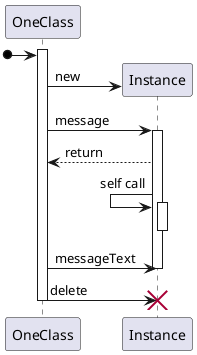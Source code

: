 @startuml
participant OneClass
activate OneClass
[o-> OneClass:
create Instance
OneClass->Instance : new


OneClass->Instance : message
activate Instance

OneClass<--Instance : return

Instance<-Instance : self call
activate Instance
deactivate Instance

OneClass->Instance : messageText
deactivate Instance

OneClass->Instance : delete
destroy Instance
deactivate OneClass

@enduml